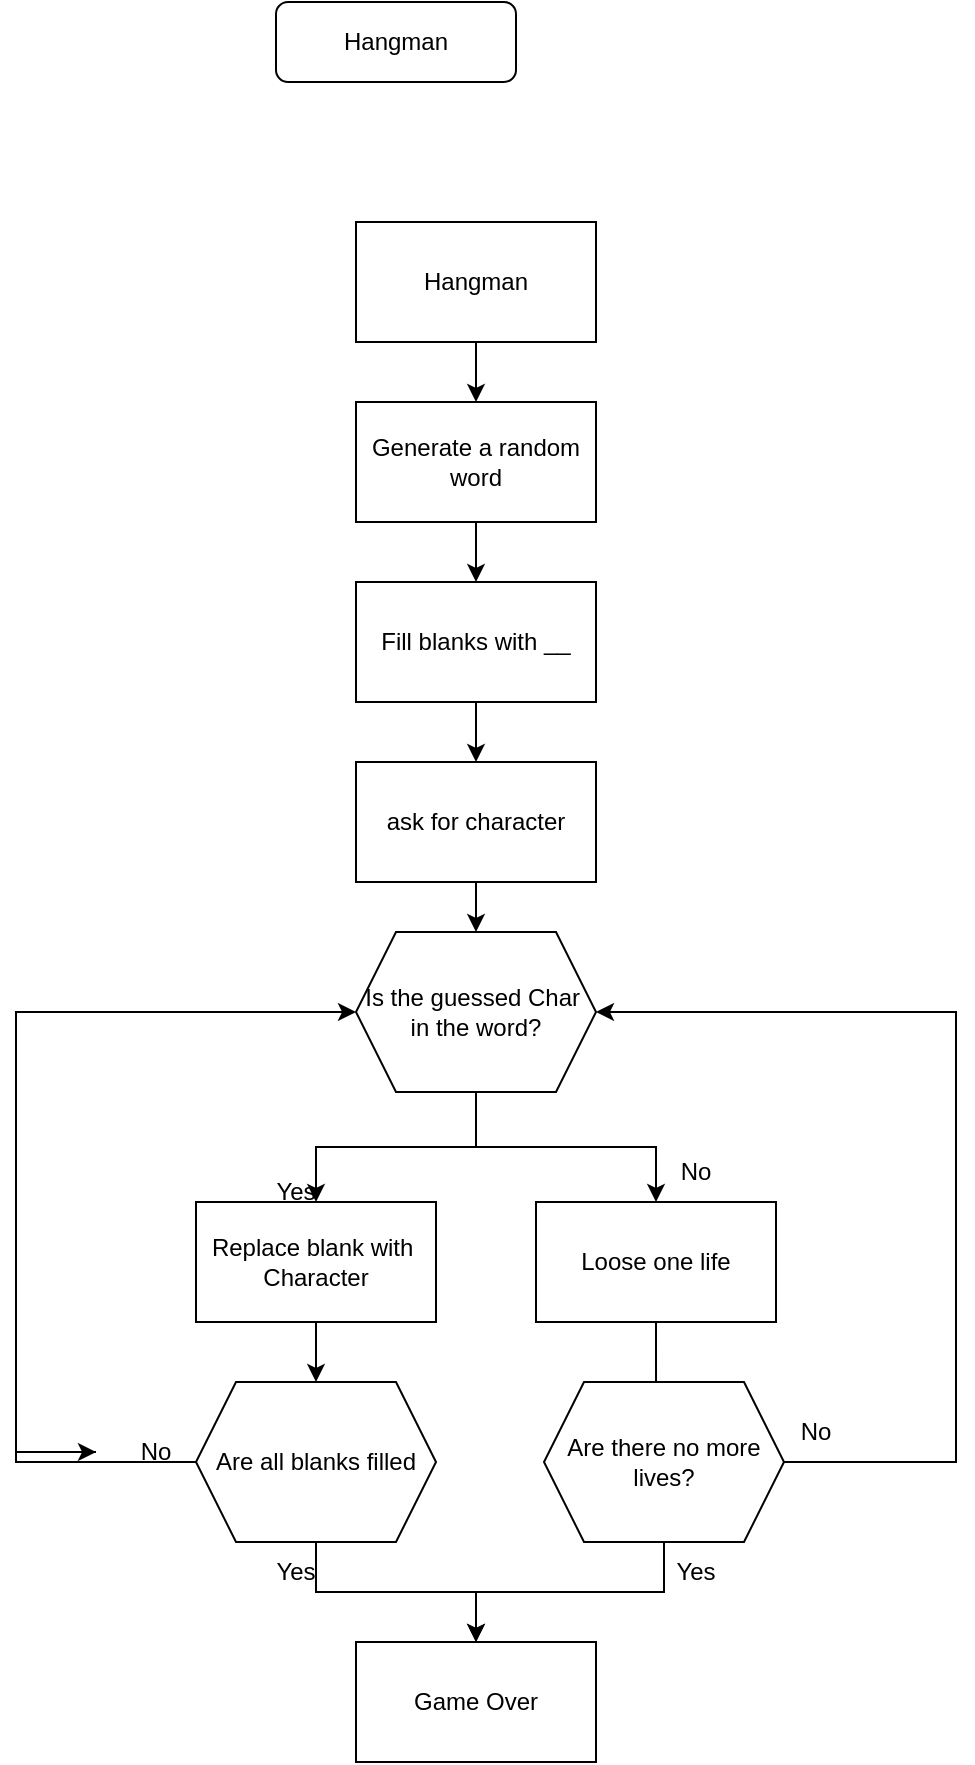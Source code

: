 <mxfile version="21.6.6" type="github">
  <diagram id="C5RBs43oDa-KdzZeNtuy" name="Page-1">
    <mxGraphModel dx="767" dy="518" grid="1" gridSize="10" guides="1" tooltips="1" connect="1" arrows="1" fold="1" page="1" pageScale="1" pageWidth="827" pageHeight="1169" math="0" shadow="0">
      <root>
        <mxCell id="WIyWlLk6GJQsqaUBKTNV-0" />
        <mxCell id="WIyWlLk6GJQsqaUBKTNV-1" parent="WIyWlLk6GJQsqaUBKTNV-0" />
        <mxCell id="WIyWlLk6GJQsqaUBKTNV-3" value="Hangman" style="rounded=1;whiteSpace=wrap;html=1;fontSize=12;glass=0;strokeWidth=1;shadow=0;" parent="WIyWlLk6GJQsqaUBKTNV-1" vertex="1">
          <mxGeometry x="160" y="80" width="120" height="40" as="geometry" />
        </mxCell>
        <mxCell id="OVCt1sYAt7Co6ilE0Xag-15" value="" style="edgeStyle=orthogonalEdgeStyle;rounded=0;orthogonalLoop=1;jettySize=auto;html=1;" edge="1" parent="WIyWlLk6GJQsqaUBKTNV-1" source="OVCt1sYAt7Co6ilE0Xag-13" target="OVCt1sYAt7Co6ilE0Xag-14">
          <mxGeometry relative="1" as="geometry" />
        </mxCell>
        <mxCell id="OVCt1sYAt7Co6ilE0Xag-13" value="Hangman" style="rounded=0;whiteSpace=wrap;html=1;" vertex="1" parent="WIyWlLk6GJQsqaUBKTNV-1">
          <mxGeometry x="200" y="190" width="120" height="60" as="geometry" />
        </mxCell>
        <mxCell id="OVCt1sYAt7Co6ilE0Xag-17" value="" style="edgeStyle=orthogonalEdgeStyle;rounded=0;orthogonalLoop=1;jettySize=auto;html=1;" edge="1" parent="WIyWlLk6GJQsqaUBKTNV-1" source="OVCt1sYAt7Co6ilE0Xag-14" target="OVCt1sYAt7Co6ilE0Xag-16">
          <mxGeometry relative="1" as="geometry" />
        </mxCell>
        <mxCell id="OVCt1sYAt7Co6ilE0Xag-14" value="Generate a random word" style="rounded=0;whiteSpace=wrap;html=1;" vertex="1" parent="WIyWlLk6GJQsqaUBKTNV-1">
          <mxGeometry x="200" y="280" width="120" height="60" as="geometry" />
        </mxCell>
        <mxCell id="OVCt1sYAt7Co6ilE0Xag-19" value="" style="edgeStyle=orthogonalEdgeStyle;rounded=0;orthogonalLoop=1;jettySize=auto;html=1;" edge="1" parent="WIyWlLk6GJQsqaUBKTNV-1" source="OVCt1sYAt7Co6ilE0Xag-16" target="OVCt1sYAt7Co6ilE0Xag-18">
          <mxGeometry relative="1" as="geometry" />
        </mxCell>
        <mxCell id="OVCt1sYAt7Co6ilE0Xag-16" value="Fill blanks with __" style="whiteSpace=wrap;html=1;rounded=0;" vertex="1" parent="WIyWlLk6GJQsqaUBKTNV-1">
          <mxGeometry x="200" y="370" width="120" height="60" as="geometry" />
        </mxCell>
        <mxCell id="OVCt1sYAt7Co6ilE0Xag-27" style="edgeStyle=orthogonalEdgeStyle;rounded=0;orthogonalLoop=1;jettySize=auto;html=1;" edge="1" parent="WIyWlLk6GJQsqaUBKTNV-1" source="OVCt1sYAt7Co6ilE0Xag-18" target="OVCt1sYAt7Co6ilE0Xag-26">
          <mxGeometry relative="1" as="geometry" />
        </mxCell>
        <mxCell id="OVCt1sYAt7Co6ilE0Xag-18" value="ask for character" style="whiteSpace=wrap;html=1;rounded=0;" vertex="1" parent="WIyWlLk6GJQsqaUBKTNV-1">
          <mxGeometry x="200" y="460" width="120" height="60" as="geometry" />
        </mxCell>
        <mxCell id="OVCt1sYAt7Co6ilE0Xag-29" value="" style="edgeStyle=orthogonalEdgeStyle;rounded=0;orthogonalLoop=1;jettySize=auto;html=1;" edge="1" parent="WIyWlLk6GJQsqaUBKTNV-1" source="OVCt1sYAt7Co6ilE0Xag-26" target="OVCt1sYAt7Co6ilE0Xag-28">
          <mxGeometry relative="1" as="geometry" />
        </mxCell>
        <mxCell id="OVCt1sYAt7Co6ilE0Xag-32" value="" style="edgeStyle=orthogonalEdgeStyle;rounded=0;orthogonalLoop=1;jettySize=auto;html=1;" edge="1" parent="WIyWlLk6GJQsqaUBKTNV-1" source="OVCt1sYAt7Co6ilE0Xag-26" target="OVCt1sYAt7Co6ilE0Xag-31">
          <mxGeometry relative="1" as="geometry" />
        </mxCell>
        <mxCell id="OVCt1sYAt7Co6ilE0Xag-26" value="Is the guessed Char&amp;nbsp;&lt;br&gt;in the word?" style="shape=hexagon;perimeter=hexagonPerimeter2;whiteSpace=wrap;html=1;fixedSize=1;" vertex="1" parent="WIyWlLk6GJQsqaUBKTNV-1">
          <mxGeometry x="200" y="545" width="120" height="80" as="geometry" />
        </mxCell>
        <mxCell id="OVCt1sYAt7Co6ilE0Xag-40" value="" style="edgeStyle=orthogonalEdgeStyle;rounded=0;orthogonalLoop=1;jettySize=auto;html=1;" edge="1" parent="WIyWlLk6GJQsqaUBKTNV-1" source="OVCt1sYAt7Co6ilE0Xag-28" target="OVCt1sYAt7Co6ilE0Xag-38">
          <mxGeometry relative="1" as="geometry" />
        </mxCell>
        <mxCell id="OVCt1sYAt7Co6ilE0Xag-28" value="Replace blank with&amp;nbsp;&lt;br&gt;Character" style="whiteSpace=wrap;html=1;" vertex="1" parent="WIyWlLk6GJQsqaUBKTNV-1">
          <mxGeometry x="120" y="680" width="120" height="60" as="geometry" />
        </mxCell>
        <mxCell id="OVCt1sYAt7Co6ilE0Xag-41" style="edgeStyle=orthogonalEdgeStyle;rounded=0;orthogonalLoop=1;jettySize=auto;html=1;entryX=0.467;entryY=0.5;entryDx=0;entryDy=0;entryPerimeter=0;" edge="1" parent="WIyWlLk6GJQsqaUBKTNV-1" source="OVCt1sYAt7Co6ilE0Xag-31" target="OVCt1sYAt7Co6ilE0Xag-39">
          <mxGeometry relative="1" as="geometry" />
        </mxCell>
        <mxCell id="OVCt1sYAt7Co6ilE0Xag-31" value="Loose one life" style="whiteSpace=wrap;html=1;" vertex="1" parent="WIyWlLk6GJQsqaUBKTNV-1">
          <mxGeometry x="290" y="680" width="120" height="60" as="geometry" />
        </mxCell>
        <mxCell id="OVCt1sYAt7Co6ilE0Xag-36" value="Yes" style="text;html=1;strokeColor=none;fillColor=none;align=center;verticalAlign=middle;whiteSpace=wrap;rounded=0;" vertex="1" parent="WIyWlLk6GJQsqaUBKTNV-1">
          <mxGeometry x="340" y="850" width="60" height="30" as="geometry" />
        </mxCell>
        <mxCell id="OVCt1sYAt7Co6ilE0Xag-37" value="No" style="text;html=1;strokeColor=none;fillColor=none;align=center;verticalAlign=middle;whiteSpace=wrap;rounded=0;" vertex="1" parent="WIyWlLk6GJQsqaUBKTNV-1">
          <mxGeometry x="340" y="650" width="60" height="30" as="geometry" />
        </mxCell>
        <mxCell id="OVCt1sYAt7Co6ilE0Xag-44" style="edgeStyle=orthogonalEdgeStyle;rounded=0;orthogonalLoop=1;jettySize=auto;html=1;entryX=0;entryY=0.5;entryDx=0;entryDy=0;" edge="1" parent="WIyWlLk6GJQsqaUBKTNV-1" source="OVCt1sYAt7Co6ilE0Xag-54" target="OVCt1sYAt7Co6ilE0Xag-26">
          <mxGeometry relative="1" as="geometry">
            <Array as="points">
              <mxPoint x="30" y="585" />
            </Array>
          </mxGeometry>
        </mxCell>
        <mxCell id="OVCt1sYAt7Co6ilE0Xag-46" style="edgeStyle=orthogonalEdgeStyle;rounded=0;orthogonalLoop=1;jettySize=auto;html=1;" edge="1" parent="WIyWlLk6GJQsqaUBKTNV-1" source="OVCt1sYAt7Co6ilE0Xag-38" target="OVCt1sYAt7Co6ilE0Xag-45">
          <mxGeometry relative="1" as="geometry" />
        </mxCell>
        <mxCell id="OVCt1sYAt7Co6ilE0Xag-38" value="Are all blanks filled" style="shape=hexagon;perimeter=hexagonPerimeter2;whiteSpace=wrap;html=1;fixedSize=1;" vertex="1" parent="WIyWlLk6GJQsqaUBKTNV-1">
          <mxGeometry x="120" y="770" width="120" height="80" as="geometry" />
        </mxCell>
        <mxCell id="OVCt1sYAt7Co6ilE0Xag-43" style="edgeStyle=orthogonalEdgeStyle;rounded=0;orthogonalLoop=1;jettySize=auto;html=1;entryX=1;entryY=0.5;entryDx=0;entryDy=0;" edge="1" parent="WIyWlLk6GJQsqaUBKTNV-1" source="OVCt1sYAt7Co6ilE0Xag-39" target="OVCt1sYAt7Co6ilE0Xag-26">
          <mxGeometry relative="1" as="geometry">
            <Array as="points">
              <mxPoint x="500" y="810" />
              <mxPoint x="500" y="585" />
            </Array>
          </mxGeometry>
        </mxCell>
        <mxCell id="OVCt1sYAt7Co6ilE0Xag-47" style="edgeStyle=orthogonalEdgeStyle;rounded=0;orthogonalLoop=1;jettySize=auto;html=1;entryX=0.5;entryY=0;entryDx=0;entryDy=0;" edge="1" parent="WIyWlLk6GJQsqaUBKTNV-1" source="OVCt1sYAt7Co6ilE0Xag-39" target="OVCt1sYAt7Co6ilE0Xag-45">
          <mxGeometry relative="1" as="geometry" />
        </mxCell>
        <mxCell id="OVCt1sYAt7Co6ilE0Xag-39" value="Are there no more lives?" style="shape=hexagon;perimeter=hexagonPerimeter2;whiteSpace=wrap;html=1;fixedSize=1;" vertex="1" parent="WIyWlLk6GJQsqaUBKTNV-1">
          <mxGeometry x="294" y="770" width="120" height="80" as="geometry" />
        </mxCell>
        <mxCell id="OVCt1sYAt7Co6ilE0Xag-45" value="Game Over" style="rounded=0;whiteSpace=wrap;html=1;" vertex="1" parent="WIyWlLk6GJQsqaUBKTNV-1">
          <mxGeometry x="200" y="900" width="120" height="60" as="geometry" />
        </mxCell>
        <mxCell id="OVCt1sYAt7Co6ilE0Xag-48" value="Yes" style="text;html=1;strokeColor=none;fillColor=none;align=center;verticalAlign=middle;whiteSpace=wrap;rounded=0;" vertex="1" parent="WIyWlLk6GJQsqaUBKTNV-1">
          <mxGeometry x="140" y="660" width="60" height="30" as="geometry" />
        </mxCell>
        <mxCell id="OVCt1sYAt7Co6ilE0Xag-51" value="Yes" style="text;html=1;strokeColor=none;fillColor=none;align=center;verticalAlign=middle;whiteSpace=wrap;rounded=0;" vertex="1" parent="WIyWlLk6GJQsqaUBKTNV-1">
          <mxGeometry x="140" y="850" width="60" height="30" as="geometry" />
        </mxCell>
        <mxCell id="OVCt1sYAt7Co6ilE0Xag-52" value="No" style="text;html=1;strokeColor=none;fillColor=none;align=center;verticalAlign=middle;whiteSpace=wrap;rounded=0;" vertex="1" parent="WIyWlLk6GJQsqaUBKTNV-1">
          <mxGeometry x="400" y="780" width="60" height="30" as="geometry" />
        </mxCell>
        <mxCell id="OVCt1sYAt7Co6ilE0Xag-55" value="" style="edgeStyle=orthogonalEdgeStyle;rounded=0;orthogonalLoop=1;jettySize=auto;html=1;entryX=0;entryY=0.5;entryDx=0;entryDy=0;" edge="1" parent="WIyWlLk6GJQsqaUBKTNV-1" source="OVCt1sYAt7Co6ilE0Xag-38" target="OVCt1sYAt7Co6ilE0Xag-54">
          <mxGeometry relative="1" as="geometry">
            <mxPoint x="120" y="810" as="sourcePoint" />
            <mxPoint x="200" y="585" as="targetPoint" />
            <Array as="points">
              <mxPoint x="30" y="810" />
            </Array>
          </mxGeometry>
        </mxCell>
        <mxCell id="OVCt1sYAt7Co6ilE0Xag-54" value="No" style="text;html=1;strokeColor=none;fillColor=none;align=center;verticalAlign=middle;whiteSpace=wrap;rounded=0;" vertex="1" parent="WIyWlLk6GJQsqaUBKTNV-1">
          <mxGeometry x="70" y="790" width="60" height="30" as="geometry" />
        </mxCell>
      </root>
    </mxGraphModel>
  </diagram>
</mxfile>
